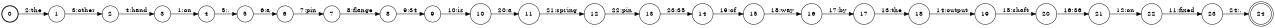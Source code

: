 digraph FST {
rankdir = LR;
size = "8.5,11";
label = "";
center = 1;
orientation = Portrait;
ranksep = "0.4";
nodesep = "0.25";
0 [label = "0", shape = circle, style = bold, fontsize = 14]
	0 -> 1 [label = "2:the", fontsize = 14];
1 [label = "1", shape = circle, style = solid, fontsize = 14]
	1 -> 2 [label = "3:other", fontsize = 14];
2 [label = "2", shape = circle, style = solid, fontsize = 14]
	2 -> 3 [label = "4:hand", fontsize = 14];
3 [label = "3", shape = circle, style = solid, fontsize = 14]
	3 -> 4 [label = "1:on", fontsize = 14];
4 [label = "4", shape = circle, style = solid, fontsize = 14]
	4 -> 5 [label = "5:,", fontsize = 14];
5 [label = "5", shape = circle, style = solid, fontsize = 14]
	5 -> 6 [label = "6:a", fontsize = 14];
6 [label = "6", shape = circle, style = solid, fontsize = 14]
	6 -> 7 [label = "7:pin", fontsize = 14];
7 [label = "7", shape = circle, style = solid, fontsize = 14]
	7 -> 8 [label = "8:flange", fontsize = 14];
8 [label = "8", shape = circle, style = solid, fontsize = 14]
	8 -> 9 [label = "9:34", fontsize = 14];
9 [label = "9", shape = circle, style = solid, fontsize = 14]
	9 -> 10 [label = "10:is", fontsize = 14];
10 [label = "10", shape = circle, style = solid, fontsize = 14]
	10 -> 11 [label = "20:a", fontsize = 14];
11 [label = "11", shape = circle, style = solid, fontsize = 14]
	11 -> 12 [label = "21:spring", fontsize = 14];
12 [label = "12", shape = circle, style = solid, fontsize = 14]
	12 -> 13 [label = "22:pin", fontsize = 14];
13 [label = "13", shape = circle, style = solid, fontsize = 14]
	13 -> 14 [label = "23:35", fontsize = 14];
14 [label = "14", shape = circle, style = solid, fontsize = 14]
	14 -> 15 [label = "19:of", fontsize = 14];
15 [label = "15", shape = circle, style = solid, fontsize = 14]
	15 -> 16 [label = "18:way", fontsize = 14];
16 [label = "16", shape = circle, style = solid, fontsize = 14]
	16 -> 17 [label = "17:by", fontsize = 14];
17 [label = "17", shape = circle, style = solid, fontsize = 14]
	17 -> 18 [label = "13:the", fontsize = 14];
18 [label = "18", shape = circle, style = solid, fontsize = 14]
	18 -> 19 [label = "14:output", fontsize = 14];
19 [label = "19", shape = circle, style = solid, fontsize = 14]
	19 -> 20 [label = "15:shaft", fontsize = 14];
20 [label = "20", shape = circle, style = solid, fontsize = 14]
	20 -> 21 [label = "16:36", fontsize = 14];
21 [label = "21", shape = circle, style = solid, fontsize = 14]
	21 -> 22 [label = "12:on", fontsize = 14];
22 [label = "22", shape = circle, style = solid, fontsize = 14]
	22 -> 23 [label = "11:fixed", fontsize = 14];
23 [label = "23", shape = circle, style = solid, fontsize = 14]
	23 -> 24 [label = "24:.", fontsize = 14];
24 [label = "24", shape = doublecircle, style = solid, fontsize = 14]
}
